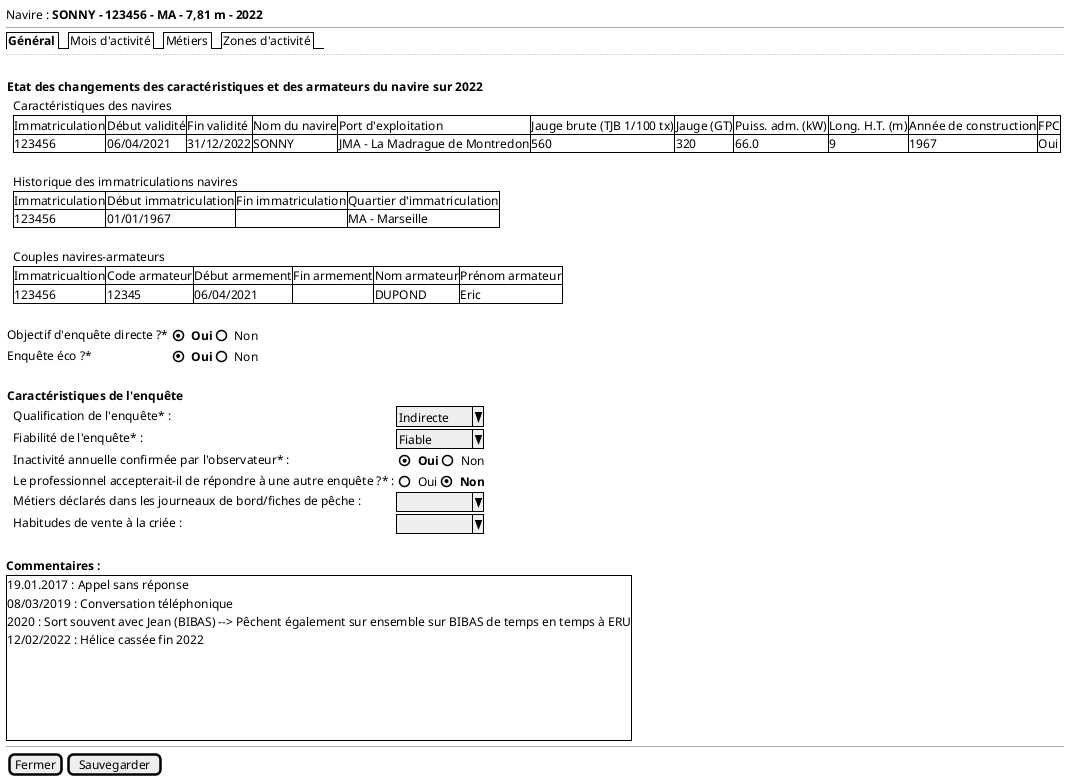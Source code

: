 @startsalt
{
  Navire : <b>SONNY - 123456 - MA - 7,81 m - 2022
  --
  {/ <b>Général | Mois d'activité | Métiers | Zones d'activité}
  ..
  .
  {
  <b>Etat des changements des caractéristiques et des armateurs du navire sur 2022
    {
    . | Caractéristiques des navires
    . | {# Immatriculation | Début validité | Fin validité | Nom du navire | Port d'exploitation | Jauge brute (TJB 1/100 tx) | Jauge (GT) | Puiss. adm. (kW) | Long. H.T. (m) | Année de construction | FPC
       123456 | 06/04/2021 | 31/12/2022 | SONNY | JMA - La Madrague de Montredon | 560 | 320 | 66.0 | 9 | 1967 | Oui}
    .

    . | Historique des immatriculations navires
    . | {# Immatriculation | Début immatriculation | Fin immatriculation | Quartier d'immatriculation
       123456 | 01/01/1967 | . | MA - Marseille}
    .

    . | Couples navires-armateurs
    . | {# Immatricualtion | Code armateur | Début armement | Fin armement | Nom armateur | Prénom armateur
       123456 | 12345 | 06/04/2021 | . | DUPOND | Eric}
    }
  }
  .
  {
    Objectif d'enquête directe ?* | { (X) <b>Oui | () Non }
    Enquête éco ?* | { (X) <b>Oui | () Non }
  }
  .
  {
  <b>Caractéristiques de l'enquête
     {
     . | Qualification de l'enquête* : | ^Indirecte^
     . | Fiabilité de l'enquête* : | ^Fiable   ^
     . | Inactivité annuelle confirmée par l'observateur* : | { (X) <b>Oui | () Non }
     . | Le professionnel accepterait-il de répondre à une autre enquête ?* : | { () Oui | (X) <b>Non }
     . | Métiers déclarés dans les journeaux de bord/fiches de pêche : | ^         ^
     . | Habitudes de vente à la criée : | ^         ^
     }
  }
  .
  <b>Commentaires :
       {+ 19.01.2017 : Appel sans réponse
          08/03/2019 : Conversation téléphonique
          2020 : Sort souvent avec Jean (BIBAS) --> Pêchent également sur ensemble sur BIBAS de temps en temps à ERU
          12/02/2022 : Hélice cassée fin 2022
          .
          .
          .
          .
          .
       }

  --
  { [Fermer] | [Sauvegarder] }
}
@endsalt
